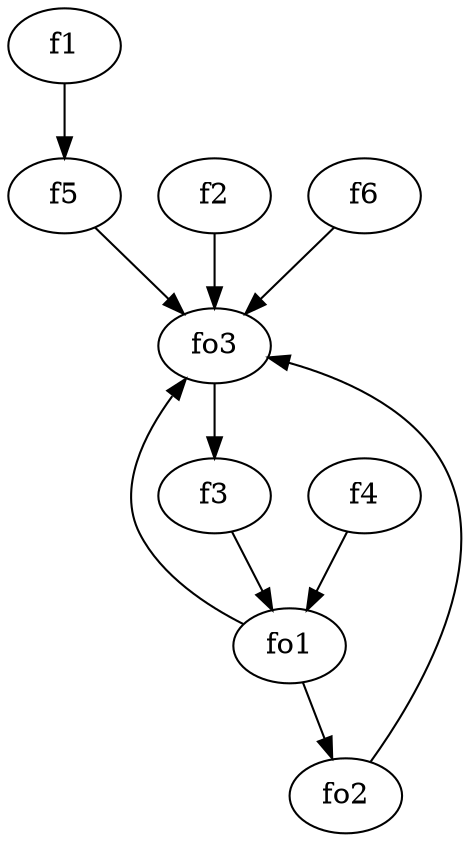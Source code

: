 strict digraph  {
f1;
f2;
f3;
f4;
f5;
f6;
fo1;
fo2;
fo3;
f1 -> f5  [weight=2];
f2 -> fo3  [weight=2];
f3 -> fo1  [weight=2];
f4 -> fo1  [weight=2];
f5 -> fo3  [weight=2];
f6 -> fo3  [weight=2];
fo1 -> fo2  [weight=2];
fo1 -> fo3  [weight=2];
fo2 -> fo3  [weight=2];
fo3 -> f3  [weight=2];
}
